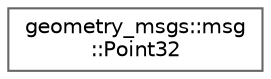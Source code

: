 digraph "类继承关系图"
{
 // INTERACTIVE_SVG=YES
 // LATEX_PDF_SIZE
  bgcolor="transparent";
  edge [fontname=Helvetica,fontsize=10,labelfontname=Helvetica,labelfontsize=10];
  node [fontname=Helvetica,fontsize=10,shape=box,height=0.2,width=0.4];
  rankdir="LR";
  Node0 [id="Node000000",label="geometry_msgs::msg\l::Point32",height=0.2,width=0.4,color="grey40", fillcolor="white", style="filled",URL="$dc/df7/classgeometry__msgs_1_1msg_1_1Point32.html",tooltip="This class represents the structure Point32 defined by the user in the IDL file."];
}
